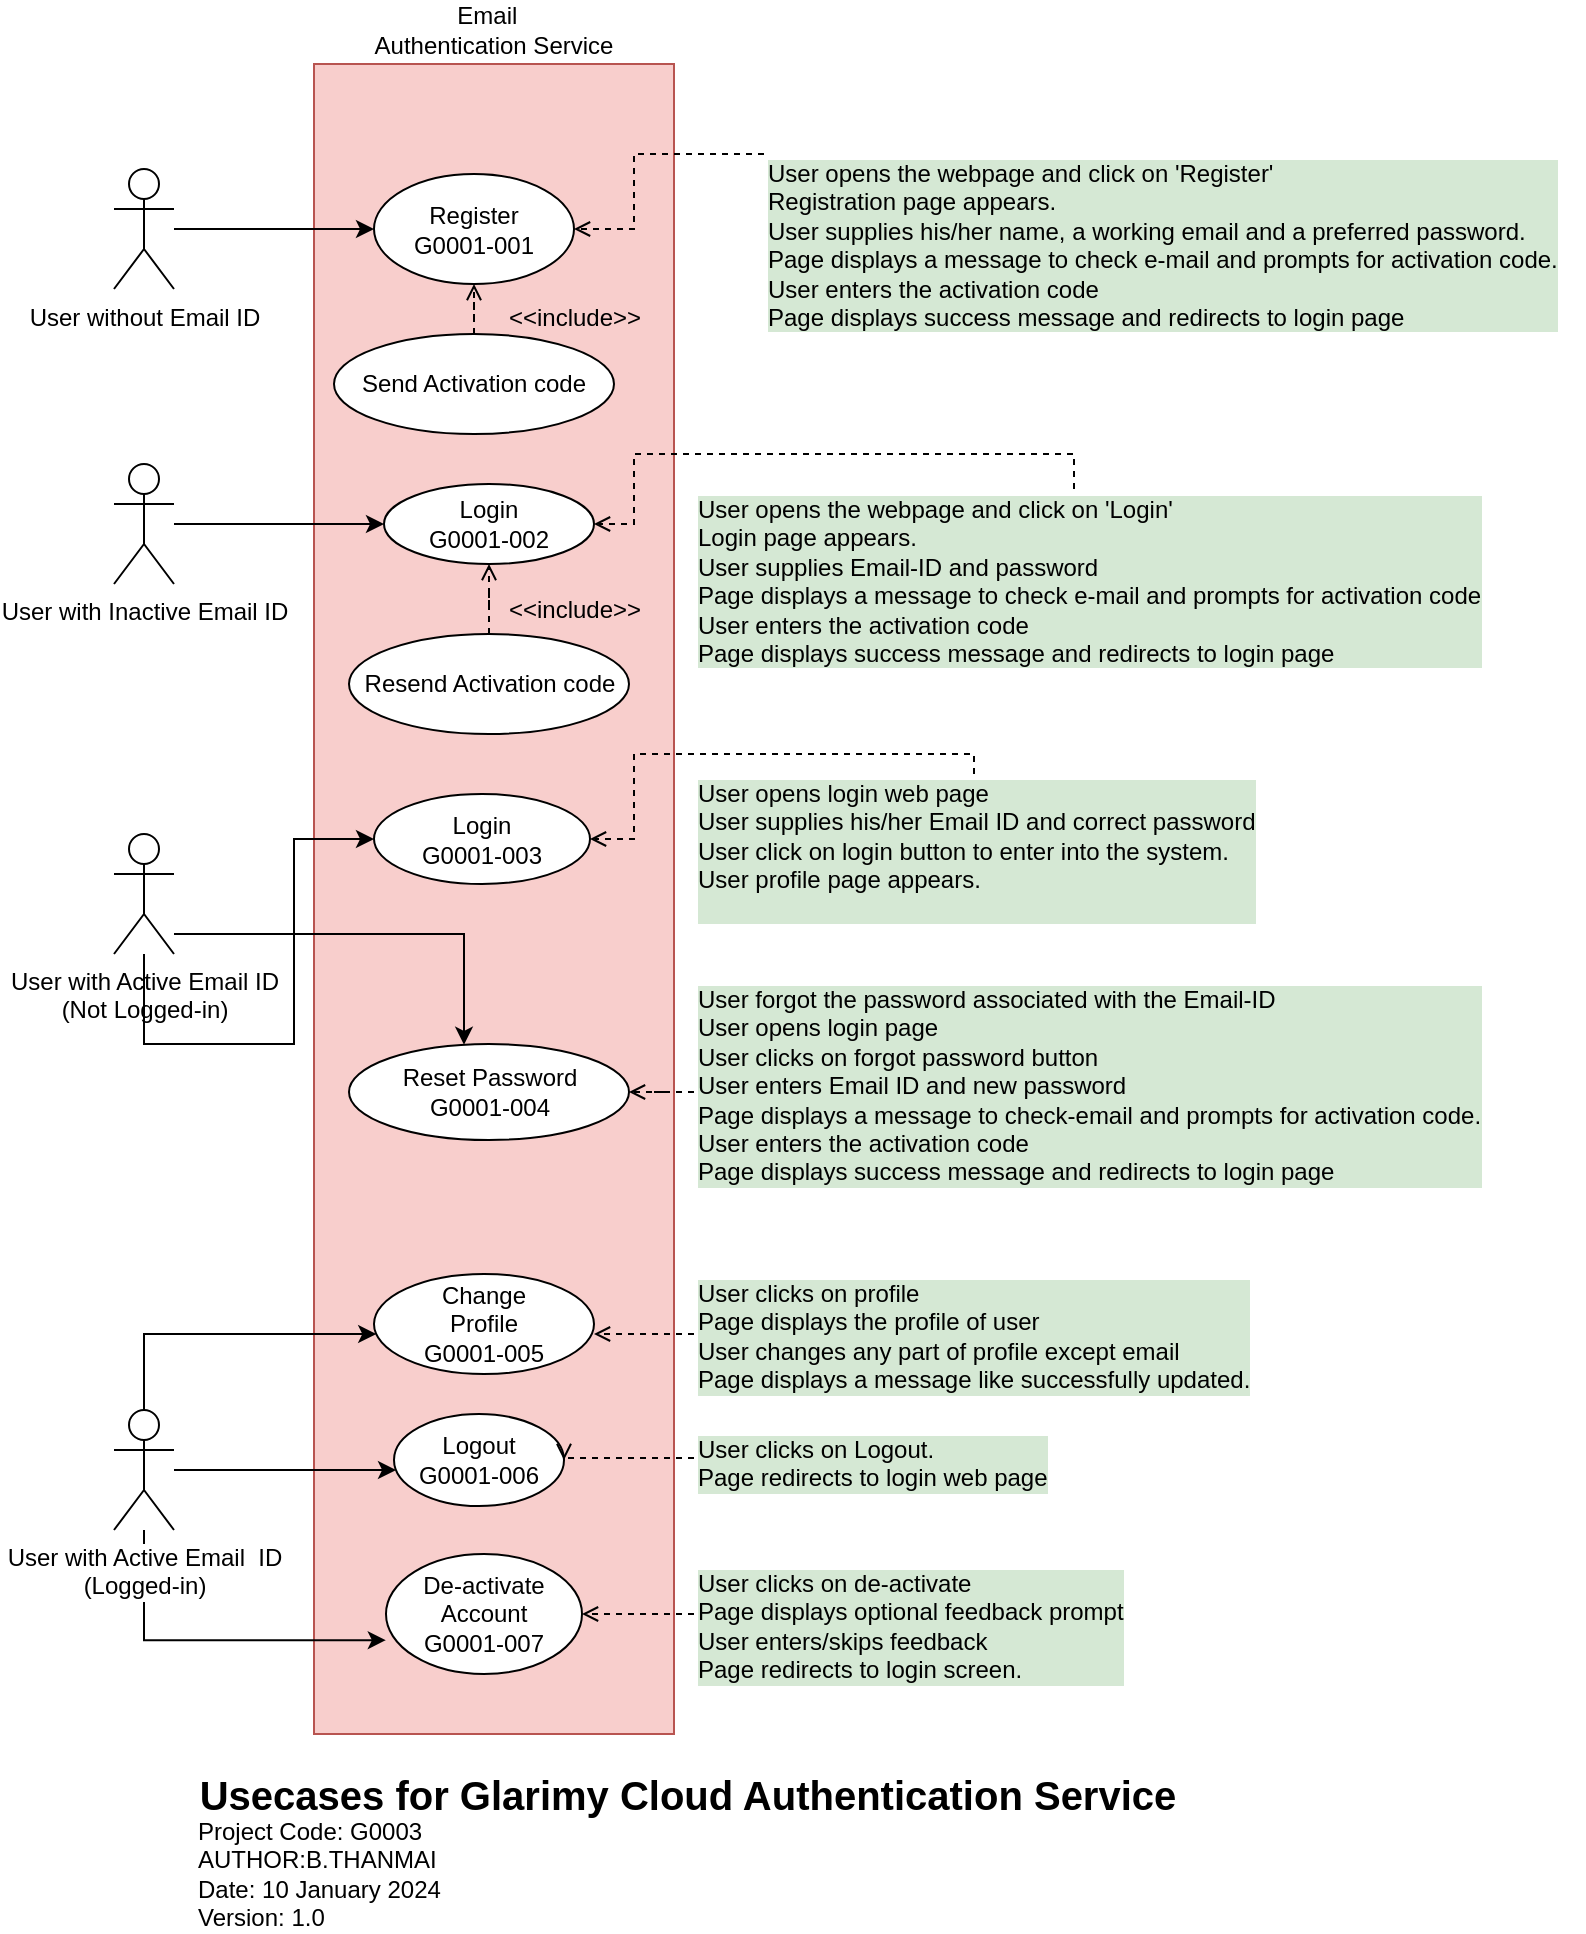 <mxfile version="22.1.18" type="device">
  <diagram id="E3ttDfYas0lBGuGD57UE" name="Page-1">
    <mxGraphModel dx="1948" dy="820" grid="1" gridSize="10" guides="1" tooltips="1" connect="1" arrows="1" fold="1" page="1" pageScale="1" pageWidth="850" pageHeight="1100" math="0" shadow="0">
      <root>
        <mxCell id="0" />
        <mxCell id="1" parent="0" />
        <mxCell id="2amY8WhetxQ9lj7_Z2XX-43" value="&lt;div&gt;Email&amp;nbsp;&amp;nbsp;&lt;/div&gt;&lt;div&gt;Authentication Service&lt;/div&gt;" style="rounded=0;whiteSpace=wrap;html=1;labelBackgroundColor=none;fontSize=12;align=center;fillColor=#f8cecc;strokeColor=#b85450;labelPosition=center;verticalLabelPosition=top;verticalAlign=bottom;" parent="1" vertex="1">
          <mxGeometry x="-630" y="40" width="180" height="835" as="geometry" />
        </mxCell>
        <mxCell id="2amY8WhetxQ9lj7_Z2XX-44" style="edgeStyle=orthogonalEdgeStyle;rounded=0;orthogonalLoop=1;jettySize=auto;html=1;" parent="1" source="2amY8WhetxQ9lj7_Z2XX-45" target="2amY8WhetxQ9lj7_Z2XX-46" edge="1">
          <mxGeometry relative="1" as="geometry" />
        </mxCell>
        <mxCell id="2amY8WhetxQ9lj7_Z2XX-45" value="User without Email ID" style="shape=umlActor;verticalLabelPosition=bottom;labelBackgroundColor=none;verticalAlign=top;html=1;fillColor=none;" parent="1" vertex="1">
          <mxGeometry x="-730" y="92.5" width="30" height="60" as="geometry" />
        </mxCell>
        <mxCell id="2amY8WhetxQ9lj7_Z2XX-46" value="&lt;div&gt;Register&lt;/div&gt;&lt;div&gt;G0001-001&lt;br&gt;&lt;/div&gt;" style="ellipse;whiteSpace=wrap;html=1;" parent="1" vertex="1">
          <mxGeometry x="-600" y="95" width="100" height="55" as="geometry" />
        </mxCell>
        <mxCell id="2amY8WhetxQ9lj7_Z2XX-47" value="&lt;div&gt;Login&lt;/div&gt;&lt;div&gt;G0001-002&lt;/div&gt;" style="ellipse;whiteSpace=wrap;html=1;" parent="1" vertex="1">
          <mxGeometry x="-595" y="250" width="105" height="40" as="geometry" />
        </mxCell>
        <mxCell id="2amY8WhetxQ9lj7_Z2XX-48" value="&lt;div&gt;Login&lt;/div&gt;&lt;div&gt;G0001-003&lt;/div&gt;" style="ellipse;whiteSpace=wrap;html=1;" parent="1" vertex="1">
          <mxGeometry x="-600" y="405" width="108" height="45" as="geometry" />
        </mxCell>
        <mxCell id="2amY8WhetxQ9lj7_Z2XX-49" value="&lt;div&gt;Change &lt;br&gt;&lt;/div&gt;&lt;div&gt;Profile&lt;/div&gt;&lt;div&gt;G0001-005&lt;/div&gt;" style="ellipse;whiteSpace=wrap;html=1;" parent="1" vertex="1">
          <mxGeometry x="-600" y="645" width="110" height="50" as="geometry" />
        </mxCell>
        <mxCell id="2amY8WhetxQ9lj7_Z2XX-50" style="edgeStyle=orthogonalEdgeStyle;rounded=0;orthogonalLoop=1;jettySize=auto;html=1;entryX=0;entryY=0.5;entryDx=0;entryDy=0;" parent="1" source="2amY8WhetxQ9lj7_Z2XX-52" target="2amY8WhetxQ9lj7_Z2XX-48" edge="1">
          <mxGeometry relative="1" as="geometry">
            <Array as="points">
              <mxPoint x="-715" y="530" />
              <mxPoint x="-640" y="530" />
              <mxPoint x="-640" y="428" />
            </Array>
          </mxGeometry>
        </mxCell>
        <mxCell id="2amY8WhetxQ9lj7_Z2XX-51" style="edgeStyle=orthogonalEdgeStyle;rounded=0;orthogonalLoop=1;jettySize=auto;html=1;" parent="1" source="2amY8WhetxQ9lj7_Z2XX-52" target="2amY8WhetxQ9lj7_Z2XX-58" edge="1">
          <mxGeometry relative="1" as="geometry">
            <Array as="points">
              <mxPoint x="-555" y="475" />
            </Array>
          </mxGeometry>
        </mxCell>
        <mxCell id="2amY8WhetxQ9lj7_Z2XX-52" value="&lt;div&gt;User with Active Email ID&lt;/div&gt;&lt;div&gt;(Not Logged-in)&lt;br&gt;&lt;/div&gt;" style="shape=umlActor;verticalLabelPosition=bottom;labelBackgroundColor=none;verticalAlign=top;html=1;" parent="1" vertex="1">
          <mxGeometry x="-730" y="425" width="30" height="60" as="geometry" />
        </mxCell>
        <mxCell id="2amY8WhetxQ9lj7_Z2XX-53" style="edgeStyle=orthogonalEdgeStyle;rounded=0;orthogonalLoop=1;jettySize=auto;html=1;" parent="1" source="2amY8WhetxQ9lj7_Z2XX-56" target="2amY8WhetxQ9lj7_Z2XX-49" edge="1">
          <mxGeometry relative="1" as="geometry">
            <Array as="points">
              <mxPoint x="-715" y="675" />
            </Array>
          </mxGeometry>
        </mxCell>
        <mxCell id="2amY8WhetxQ9lj7_Z2XX-54" style="edgeStyle=orthogonalEdgeStyle;rounded=0;orthogonalLoop=1;jettySize=auto;html=1;" parent="1" source="2amY8WhetxQ9lj7_Z2XX-56" target="2amY8WhetxQ9lj7_Z2XX-59" edge="1">
          <mxGeometry relative="1" as="geometry">
            <Array as="points">
              <mxPoint x="-660" y="743" />
              <mxPoint x="-660" y="743" />
            </Array>
          </mxGeometry>
        </mxCell>
        <mxCell id="2amY8WhetxQ9lj7_Z2XX-55" style="edgeStyle=orthogonalEdgeStyle;rounded=0;orthogonalLoop=1;jettySize=auto;html=1;entryX=-0.001;entryY=0.718;entryDx=0;entryDy=0;entryPerimeter=0;endArrow=classic;endFill=1;fontSize=12;" parent="1" source="2amY8WhetxQ9lj7_Z2XX-56" target="2amY8WhetxQ9lj7_Z2XX-57" edge="1">
          <mxGeometry relative="1" as="geometry">
            <Array as="points">
              <mxPoint x="-715" y="828" />
            </Array>
          </mxGeometry>
        </mxCell>
        <mxCell id="2amY8WhetxQ9lj7_Z2XX-56" value="&lt;div&gt;User with Active Email&amp;nbsp; ID&lt;/div&gt;&lt;div&gt;(Logged-in)&lt;br&gt;&lt;/div&gt;" style="shape=umlActor;verticalLabelPosition=bottom;labelBackgroundColor=#ffffff;verticalAlign=top;html=1;" parent="1" vertex="1">
          <mxGeometry x="-730" y="713" width="30" height="60" as="geometry" />
        </mxCell>
        <mxCell id="2amY8WhetxQ9lj7_Z2XX-57" value="&lt;div&gt;De-activate Account&lt;/div&gt;&lt;div&gt;G0001-007&lt;br&gt;&lt;/div&gt;" style="ellipse;whiteSpace=wrap;html=1;" parent="1" vertex="1">
          <mxGeometry x="-594" y="785" width="98" height="60" as="geometry" />
        </mxCell>
        <mxCell id="2amY8WhetxQ9lj7_Z2XX-58" value="&lt;div&gt;Reset Password&lt;/div&gt;&lt;div&gt;G0001-004&lt;br&gt;&lt;/div&gt;" style="ellipse;whiteSpace=wrap;html=1;" parent="1" vertex="1">
          <mxGeometry x="-612.5" y="530" width="140" height="48" as="geometry" />
        </mxCell>
        <mxCell id="2amY8WhetxQ9lj7_Z2XX-59" value="&lt;div&gt;Logout&lt;/div&gt;G0001-006" style="ellipse;whiteSpace=wrap;html=1;" parent="1" vertex="1">
          <mxGeometry x="-590" y="715" width="85" height="46" as="geometry" />
        </mxCell>
        <mxCell id="2amY8WhetxQ9lj7_Z2XX-60" style="edgeStyle=orthogonalEdgeStyle;rounded=0;orthogonalLoop=1;jettySize=auto;html=1;entryX=0;entryY=0.5;entryDx=0;entryDy=0;" parent="1" source="2amY8WhetxQ9lj7_Z2XX-61" target="2amY8WhetxQ9lj7_Z2XX-47" edge="1">
          <mxGeometry relative="1" as="geometry" />
        </mxCell>
        <mxCell id="2amY8WhetxQ9lj7_Z2XX-61" value="User with Inactive Email ID" style="shape=umlActor;verticalLabelPosition=bottom;labelBackgroundColor=none;verticalAlign=top;html=1;fillColor=#ffffff;strokeColor=#000000;" parent="1" vertex="1">
          <mxGeometry x="-730" y="240" width="30" height="60" as="geometry" />
        </mxCell>
        <mxCell id="2amY8WhetxQ9lj7_Z2XX-62" style="edgeStyle=orthogonalEdgeStyle;rounded=0;orthogonalLoop=1;jettySize=auto;html=1;entryX=1;entryY=0.5;entryDx=0;entryDy=0;dashed=1;endArrow=open;endFill=0;fontSize=12;" parent="1" source="2amY8WhetxQ9lj7_Z2XX-63" target="2amY8WhetxQ9lj7_Z2XX-46" edge="1">
          <mxGeometry relative="1" as="geometry">
            <Array as="points">
              <mxPoint x="-250" y="85" />
              <mxPoint x="-470" y="85" />
              <mxPoint x="-470" y="122" />
            </Array>
          </mxGeometry>
        </mxCell>
        <mxCell id="2amY8WhetxQ9lj7_Z2XX-63" value="&lt;div&gt;User opens the webpage and click on &#39;Register&#39;&lt;/div&gt;&lt;div&gt;Registration page appears.&lt;br&gt;&lt;/div&gt;&lt;div&gt;User supplies his/her name, a working email and a preferred password.&lt;/div&gt;&lt;div&gt;Page displays a message to check e-mail and prompts for activation code.&lt;/div&gt;&lt;div&gt;User enters the activation code&lt;/div&gt;&lt;div&gt;Page displays success message and redirects to login page&lt;br&gt;&lt;/div&gt;" style="text;html=1;resizable=0;points=[];autosize=1;align=left;verticalAlign=top;spacingTop=-4;labelBackgroundColor=#D5E8D4;comic=0;shadow=0;" parent="1" vertex="1">
          <mxGeometry x="-405" y="85" width="410" height="90" as="geometry" />
        </mxCell>
        <mxCell id="2amY8WhetxQ9lj7_Z2XX-64" style="edgeStyle=orthogonalEdgeStyle;rounded=0;orthogonalLoop=1;jettySize=auto;html=1;endArrow=open;endFill=0;fontSize=12;dashed=1;" parent="1" source="2amY8WhetxQ9lj7_Z2XX-65" target="2amY8WhetxQ9lj7_Z2XX-47" edge="1">
          <mxGeometry relative="1" as="geometry" />
        </mxCell>
        <mxCell id="2amY8WhetxQ9lj7_Z2XX-65" value="&lt;div&gt;Resend Activation code&lt;/div&gt;" style="ellipse;whiteSpace=wrap;html=1;" parent="1" vertex="1">
          <mxGeometry x="-612.5" y="325" width="140" height="50" as="geometry" />
        </mxCell>
        <mxCell id="2amY8WhetxQ9lj7_Z2XX-66" style="edgeStyle=orthogonalEdgeStyle;rounded=0;orthogonalLoop=1;jettySize=auto;html=1;dashed=1;endArrow=open;endFill=0;" parent="1" source="2amY8WhetxQ9lj7_Z2XX-68" target="2amY8WhetxQ9lj7_Z2XX-46" edge="1">
          <mxGeometry relative="1" as="geometry" />
        </mxCell>
        <mxCell id="2amY8WhetxQ9lj7_Z2XX-67" value="&amp;lt;&amp;lt;include&amp;gt;&amp;gt;" style="text;html=1;resizable=0;points=[];align=center;verticalAlign=middle;labelBackgroundColor=none;" parent="2amY8WhetxQ9lj7_Z2XX-66" vertex="1" connectable="0">
          <mxGeometry x="0.564" relative="1" as="geometry">
            <mxPoint x="50" y="5" as="offset" />
          </mxGeometry>
        </mxCell>
        <mxCell id="2amY8WhetxQ9lj7_Z2XX-68" value="&lt;div&gt;Send Activation code&lt;/div&gt;" style="ellipse;whiteSpace=wrap;html=1;" parent="1" vertex="1">
          <mxGeometry x="-620" y="175" width="140" height="50" as="geometry" />
        </mxCell>
        <mxCell id="2amY8WhetxQ9lj7_Z2XX-69" style="edgeStyle=orthogonalEdgeStyle;rounded=0;orthogonalLoop=1;jettySize=auto;html=1;entryX=1;entryY=0.5;entryDx=0;entryDy=0;dashed=1;endArrow=open;endFill=0;fontSize=12;" parent="1" source="2amY8WhetxQ9lj7_Z2XX-70" target="2amY8WhetxQ9lj7_Z2XX-47" edge="1">
          <mxGeometry relative="1" as="geometry">
            <Array as="points">
              <mxPoint x="-250" y="235" />
              <mxPoint x="-470" y="235" />
              <mxPoint x="-470" y="270" />
            </Array>
          </mxGeometry>
        </mxCell>
        <mxCell id="2amY8WhetxQ9lj7_Z2XX-70" value="User opens the webpage and click on &#39;Login&#39;&lt;br&gt;&lt;div&gt;&lt;span&gt;Login page appears.&lt;/span&gt;&lt;/div&gt;&lt;div&gt;&lt;span&gt;User supplies Email-ID and password&lt;/span&gt;&lt;/div&gt;&lt;div&gt;&lt;span&gt;Page displays a message to check e-mail and prompts for activation code&lt;/span&gt;&lt;/div&gt;&lt;div&gt;&lt;span&gt;User enters the activation code&lt;/span&gt;&lt;/div&gt;&lt;div&gt;&lt;span&gt;Page displays success message and redirects to login page&lt;br&gt;&lt;/span&gt;&lt;/div&gt;" style="text;html=1;resizable=0;points=[];autosize=1;align=left;verticalAlign=top;spacingTop=-4;labelBackgroundColor=#D5E8D4;" parent="1" vertex="1">
          <mxGeometry x="-440" y="252.5" width="420" height="90" as="geometry" />
        </mxCell>
        <mxCell id="2amY8WhetxQ9lj7_Z2XX-71" style="edgeStyle=orthogonalEdgeStyle;rounded=0;orthogonalLoop=1;jettySize=auto;html=1;entryX=1;entryY=0.5;entryDx=0;entryDy=0;dashed=1;endArrow=open;endFill=0;fontSize=12;" parent="1" source="2amY8WhetxQ9lj7_Z2XX-72" target="2amY8WhetxQ9lj7_Z2XX-48" edge="1">
          <mxGeometry relative="1" as="geometry">
            <Array as="points">
              <mxPoint x="-300" y="385" />
              <mxPoint x="-470" y="385" />
              <mxPoint x="-470" y="428" />
            </Array>
          </mxGeometry>
        </mxCell>
        <mxCell id="2amY8WhetxQ9lj7_Z2XX-72" value="&lt;div&gt;User opens login web page&lt;/div&gt;&lt;div&gt;User supplies his/her Email ID and correct password&lt;/div&gt;&lt;div&gt;User click on login button to enter into the system.&lt;/div&gt;&lt;div&gt;User profile page appears.&lt;/div&gt;&lt;div&gt;&lt;br&gt;&lt;/div&gt;" style="text;html=1;resizable=0;points=[];autosize=1;align=left;verticalAlign=top;spacingTop=-4;labelBackgroundColor=#D5E8D4;" parent="1" vertex="1">
          <mxGeometry x="-440" y="395" width="300" height="80" as="geometry" />
        </mxCell>
        <mxCell id="2amY8WhetxQ9lj7_Z2XX-73" style="edgeStyle=orthogonalEdgeStyle;rounded=0;orthogonalLoop=1;jettySize=auto;html=1;entryX=1;entryY=0.5;entryDx=0;entryDy=0;dashed=1;endArrow=open;endFill=0;fontSize=12;" parent="1" source="2amY8WhetxQ9lj7_Z2XX-74" target="2amY8WhetxQ9lj7_Z2XX-57" edge="1">
          <mxGeometry relative="1" as="geometry">
            <Array as="points">
              <mxPoint x="-450" y="815" />
              <mxPoint x="-450" y="815" />
            </Array>
          </mxGeometry>
        </mxCell>
        <mxCell id="2amY8WhetxQ9lj7_Z2XX-74" value="User clicks on de-activate&lt;br&gt;&lt;div&gt;Page displays optional feedback prompt&lt;/div&gt;&lt;div&gt;User enters/skips feedback&lt;br&gt;&lt;/div&gt;&lt;div&gt;Page redirects to login screen.&lt;/div&gt;" style="text;html=1;resizable=0;points=[];autosize=1;align=left;verticalAlign=top;spacingTop=-4;labelBackgroundColor=#D5E8D4;" parent="1" vertex="1">
          <mxGeometry x="-440" y="790" width="230" height="60" as="geometry" />
        </mxCell>
        <mxCell id="2amY8WhetxQ9lj7_Z2XX-75" style="edgeStyle=orthogonalEdgeStyle;rounded=0;orthogonalLoop=1;jettySize=auto;html=1;entryX=1;entryY=0.5;entryDx=0;entryDy=0;dashed=1;endArrow=open;endFill=0;fontSize=12;" parent="1" source="2amY8WhetxQ9lj7_Z2XX-76" target="2amY8WhetxQ9lj7_Z2XX-58" edge="1">
          <mxGeometry relative="1" as="geometry" />
        </mxCell>
        <mxCell id="2amY8WhetxQ9lj7_Z2XX-76" value="&lt;div&gt;User forgot the password associated with the Email-ID&lt;br&gt;&lt;/div&gt;&lt;div&gt;User opens login page&lt;/div&gt;&lt;div&gt;User clicks on forgot password button&lt;/div&gt;&lt;div&gt;User enters Email ID and new password&lt;br&gt;&lt;/div&gt;&lt;div&gt;Page displays a message to check-email and prompts for activation code.&lt;/div&gt;&lt;div&gt;User enters the activation code&lt;/div&gt;&lt;div&gt;Page displays success message and redirects to login page&lt;/div&gt;" style="text;html=1;labelBackgroundColor=#D5E8D4;" parent="1" vertex="1">
          <mxGeometry x="-440" y="494" width="410" height="120" as="geometry" />
        </mxCell>
        <mxCell id="2amY8WhetxQ9lj7_Z2XX-77" style="edgeStyle=orthogonalEdgeStyle;rounded=0;orthogonalLoop=1;jettySize=auto;html=1;dashed=1;endArrow=open;endFill=0;fontSize=12;" parent="1" source="2amY8WhetxQ9lj7_Z2XX-78" edge="1">
          <mxGeometry relative="1" as="geometry">
            <mxPoint x="-490" y="675" as="targetPoint" />
          </mxGeometry>
        </mxCell>
        <mxCell id="2amY8WhetxQ9lj7_Z2XX-78" value="&lt;div&gt;User clicks on profile&lt;/div&gt;&lt;div&gt;Page displays the profile of user&lt;/div&gt;&lt;div&gt;User changes any part of profile except email&lt;br&gt;&lt;/div&gt;Page displays a message like successfully updated.&lt;br&gt;" style="text;html=1;resizable=0;points=[];autosize=1;align=left;verticalAlign=top;spacingTop=-4;labelBackgroundColor=#D5E8D4;" parent="1" vertex="1">
          <mxGeometry x="-440" y="645" width="290" height="60" as="geometry" />
        </mxCell>
        <mxCell id="2amY8WhetxQ9lj7_Z2XX-79" style="edgeStyle=orthogonalEdgeStyle;rounded=0;orthogonalLoop=1;jettySize=auto;html=1;entryX=1;entryY=0.5;entryDx=0;entryDy=0;dashed=1;endArrow=open;endFill=0;fontSize=12;" parent="1" source="2amY8WhetxQ9lj7_Z2XX-80" target="2amY8WhetxQ9lj7_Z2XX-59" edge="1">
          <mxGeometry relative="1" as="geometry">
            <Array as="points">
              <mxPoint x="-460" y="737" />
              <mxPoint x="-460" y="737" />
            </Array>
          </mxGeometry>
        </mxCell>
        <mxCell id="2amY8WhetxQ9lj7_Z2XX-80" value="User clicks on Logout.&lt;br&gt;Page redirects to login web page&lt;br&gt;" style="text;html=1;resizable=0;points=[];autosize=1;align=left;verticalAlign=top;spacingTop=-4;labelBackgroundColor=#D5E8D4;" parent="1" vertex="1">
          <mxGeometry x="-440" y="723" width="190" height="30" as="geometry" />
        </mxCell>
        <mxCell id="2amY8WhetxQ9lj7_Z2XX-81" value="Usecases for Glarimy Cloud Authentication Service" style="text;html=1;strokeColor=none;fillColor=none;align=center;verticalAlign=middle;whiteSpace=wrap;rounded=0;labelBackgroundColor=none;fontSize=20;fontStyle=1" parent="1" vertex="1">
          <mxGeometry x="-717" y="895" width="548" height="20" as="geometry" />
        </mxCell>
        <mxCell id="2amY8WhetxQ9lj7_Z2XX-82" value="&lt;div style=&quot;font-size: 12px&quot;&gt;Project Code: G0003&lt;/div&gt;&lt;div style=&quot;font-size: 12px&quot;&gt;&lt;span style=&quot;background-color: initial;&quot;&gt;AUTHOR:B.THANMAI&lt;/span&gt;&lt;/div&gt;&lt;div style=&quot;font-size: 12px&quot;&gt;&lt;span style=&quot;background-color: initial;&quot;&gt;Date: 10 January 2024&lt;/span&gt;&lt;br&gt;&lt;/div&gt;&lt;div style=&quot;font-size: 12px&quot;&gt;Version: 1.0&lt;br style=&quot;font-size: 12px&quot;&gt;&lt;/div&gt;" style="text;html=1;strokeColor=none;fillColor=none;align=left;verticalAlign=middle;whiteSpace=wrap;rounded=0;labelBackgroundColor=none;fontSize=12;" parent="1" vertex="1">
          <mxGeometry x="-690" y="935" width="480" height="20" as="geometry" />
        </mxCell>
        <mxCell id="2amY8WhetxQ9lj7_Z2XX-83" value="&amp;lt;&amp;lt;include&amp;gt;&amp;gt;" style="text;html=1;resizable=0;points=[];align=center;verticalAlign=middle;labelBackgroundColor=none;" parent="1" vertex="1" connectable="0">
          <mxGeometry x="-549.828" y="315.001" as="geometry">
            <mxPoint x="50" y="-2" as="offset" />
          </mxGeometry>
        </mxCell>
        <mxCell id="2amY8WhetxQ9lj7_Z2XX-84" style="edgeStyle=orthogonalEdgeStyle;rounded=0;orthogonalLoop=1;jettySize=auto;html=1;exitX=0.5;exitY=1;exitDx=0;exitDy=0;dashed=1;endArrow=open;endFill=0;fontSize=12;" parent="1" source="2amY8WhetxQ9lj7_Z2XX-59" target="2amY8WhetxQ9lj7_Z2XX-59" edge="1">
          <mxGeometry relative="1" as="geometry" />
        </mxCell>
      </root>
    </mxGraphModel>
  </diagram>
</mxfile>
